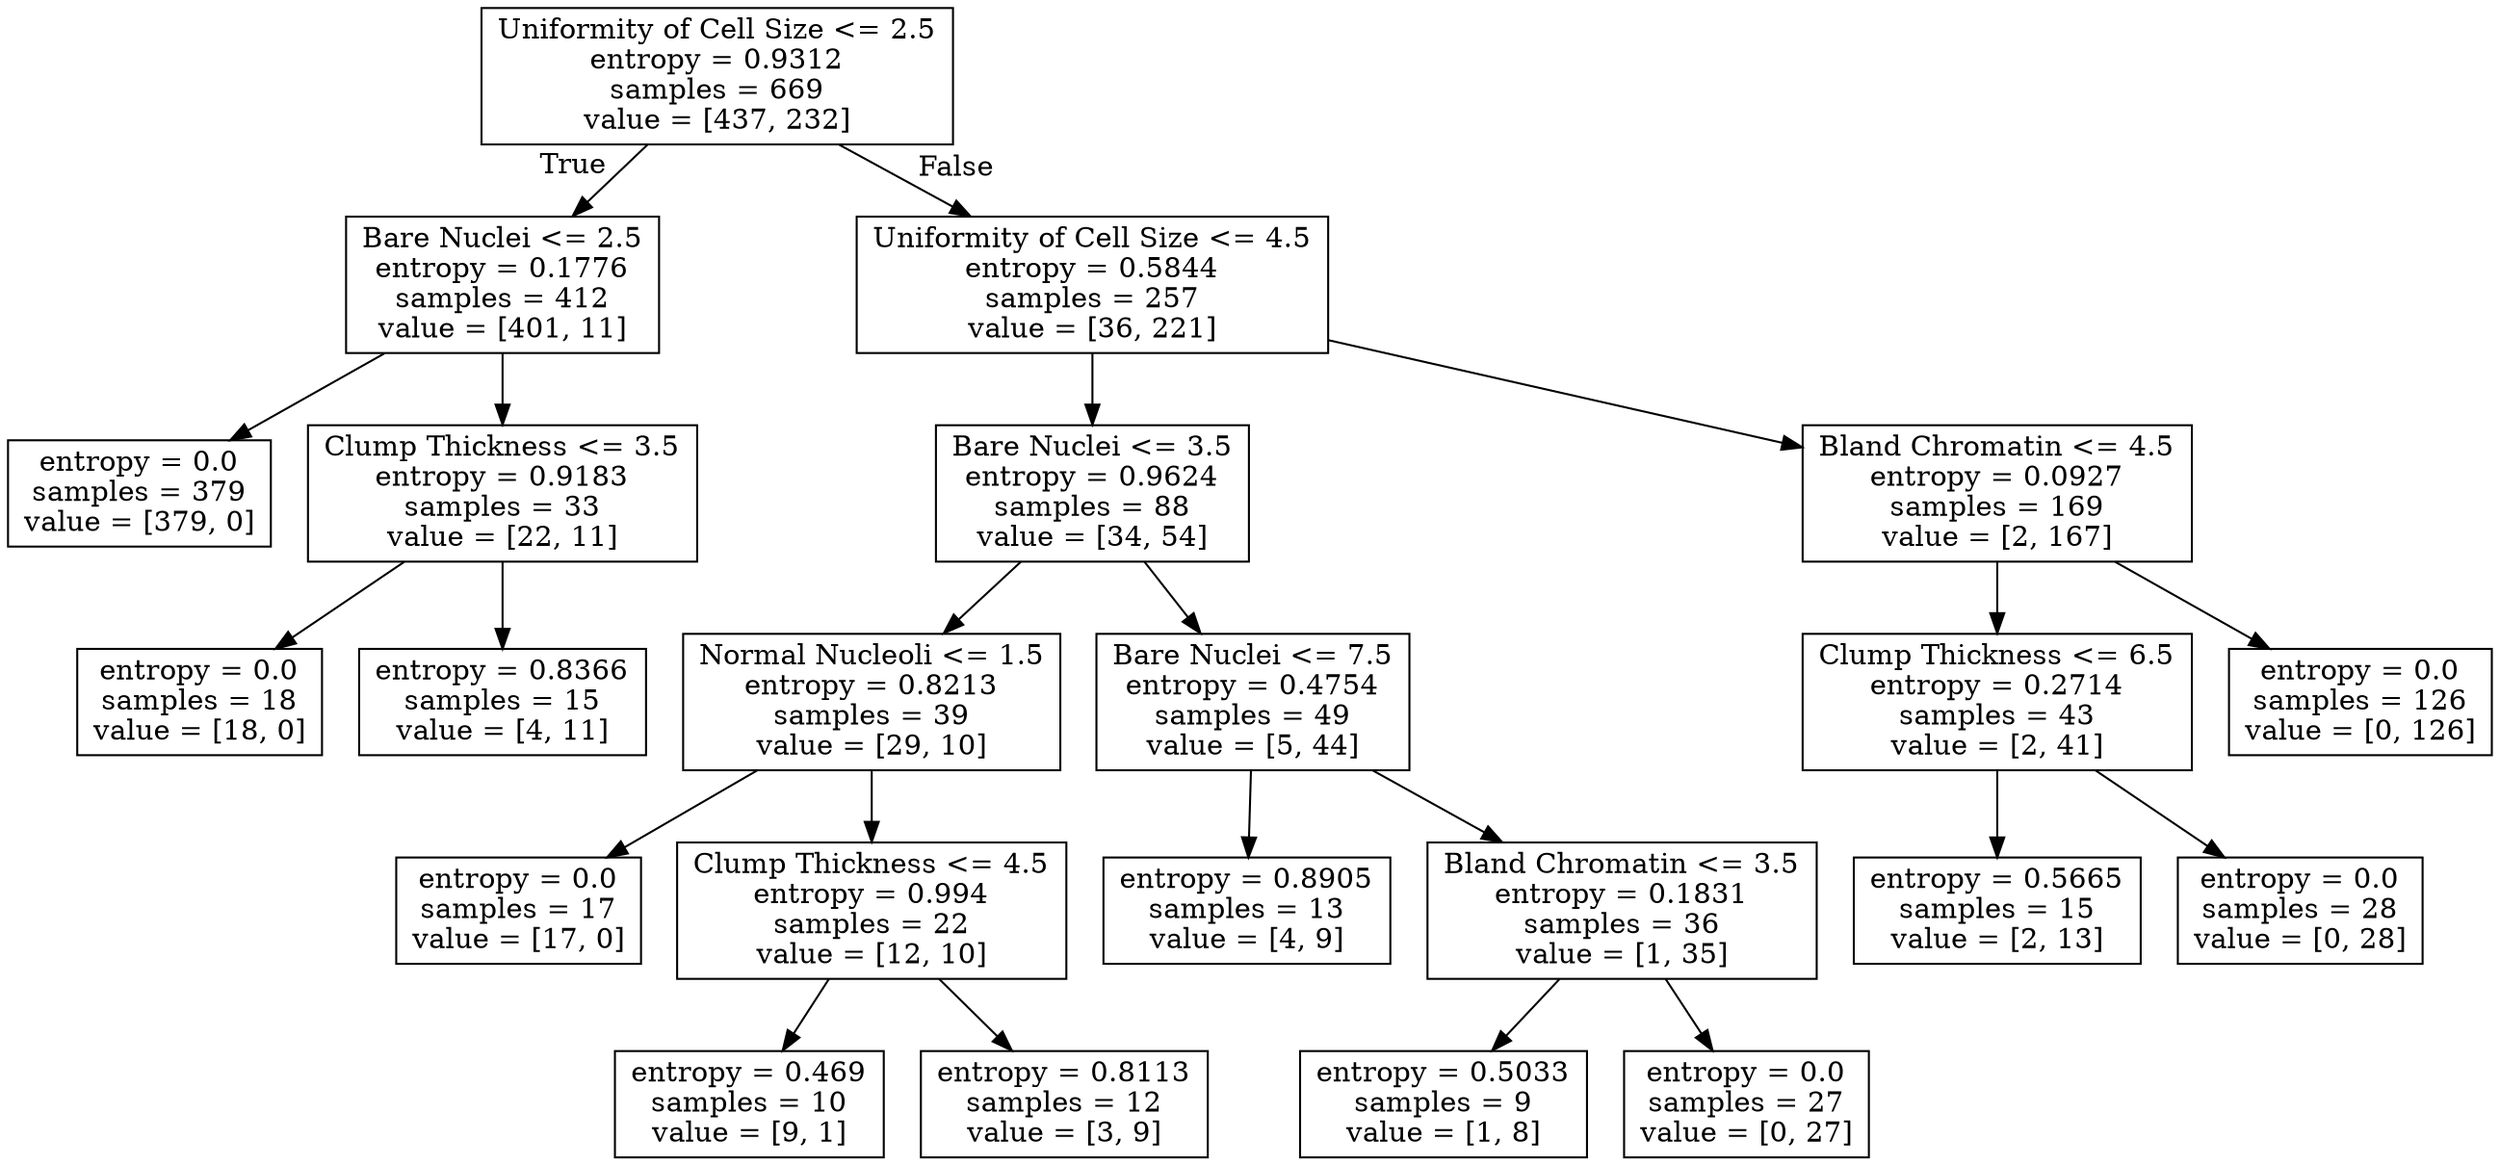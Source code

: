 digraph Tree {
node [shape=box] ;
0 [label="Uniformity of Cell Size <= 2.5\nentropy = 0.9312\nsamples = 669\nvalue = [437, 232]"] ;
1 [label="Bare Nuclei <= 2.5\nentropy = 0.1776\nsamples = 412\nvalue = [401, 11]"] ;
0 -> 1 [labeldistance=2.5, labelangle=45, headlabel="True"] ;
2 [label="entropy = 0.0\nsamples = 379\nvalue = [379, 0]"] ;
1 -> 2 ;
3 [label="Clump Thickness <= 3.5\nentropy = 0.9183\nsamples = 33\nvalue = [22, 11]"] ;
1 -> 3 ;
4 [label="entropy = 0.0\nsamples = 18\nvalue = [18, 0]"] ;
3 -> 4 ;
5 [label="entropy = 0.8366\nsamples = 15\nvalue = [4, 11]"] ;
3 -> 5 ;
6 [label="Uniformity of Cell Size <= 4.5\nentropy = 0.5844\nsamples = 257\nvalue = [36, 221]"] ;
0 -> 6 [labeldistance=2.5, labelangle=-45, headlabel="False"] ;
7 [label="Bare Nuclei <= 3.5\nentropy = 0.9624\nsamples = 88\nvalue = [34, 54]"] ;
6 -> 7 ;
8 [label="Normal Nucleoli <= 1.5\nentropy = 0.8213\nsamples = 39\nvalue = [29, 10]"] ;
7 -> 8 ;
9 [label="entropy = 0.0\nsamples = 17\nvalue = [17, 0]"] ;
8 -> 9 ;
10 [label="Clump Thickness <= 4.5\nentropy = 0.994\nsamples = 22\nvalue = [12, 10]"] ;
8 -> 10 ;
11 [label="entropy = 0.469\nsamples = 10\nvalue = [9, 1]"] ;
10 -> 11 ;
12 [label="entropy = 0.8113\nsamples = 12\nvalue = [3, 9]"] ;
10 -> 12 ;
13 [label="Bare Nuclei <= 7.5\nentropy = 0.4754\nsamples = 49\nvalue = [5, 44]"] ;
7 -> 13 ;
14 [label="entropy = 0.8905\nsamples = 13\nvalue = [4, 9]"] ;
13 -> 14 ;
15 [label="Bland Chromatin <= 3.5\nentropy = 0.1831\nsamples = 36\nvalue = [1, 35]"] ;
13 -> 15 ;
16 [label="entropy = 0.5033\nsamples = 9\nvalue = [1, 8]"] ;
15 -> 16 ;
17 [label="entropy = 0.0\nsamples = 27\nvalue = [0, 27]"] ;
15 -> 17 ;
18 [label="Bland Chromatin <= 4.5\nentropy = 0.0927\nsamples = 169\nvalue = [2, 167]"] ;
6 -> 18 ;
19 [label="Clump Thickness <= 6.5\nentropy = 0.2714\nsamples = 43\nvalue = [2, 41]"] ;
18 -> 19 ;
20 [label="entropy = 0.5665\nsamples = 15\nvalue = [2, 13]"] ;
19 -> 20 ;
21 [label="entropy = 0.0\nsamples = 28\nvalue = [0, 28]"] ;
19 -> 21 ;
22 [label="entropy = 0.0\nsamples = 126\nvalue = [0, 126]"] ;
18 -> 22 ;
}